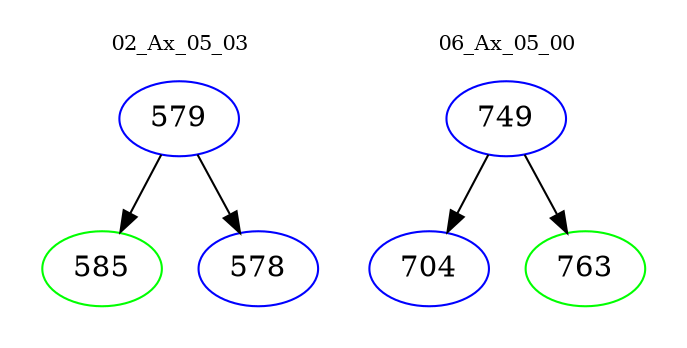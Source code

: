 digraph{
subgraph cluster_0 {
color = white
label = "02_Ax_05_03";
fontsize=10;
T0_579 [label="579", color="blue"]
T0_579 -> T0_585 [color="black"]
T0_585 [label="585", color="green"]
T0_579 -> T0_578 [color="black"]
T0_578 [label="578", color="blue"]
}
subgraph cluster_1 {
color = white
label = "06_Ax_05_00";
fontsize=10;
T1_749 [label="749", color="blue"]
T1_749 -> T1_704 [color="black"]
T1_704 [label="704", color="blue"]
T1_749 -> T1_763 [color="black"]
T1_763 [label="763", color="green"]
}
}
